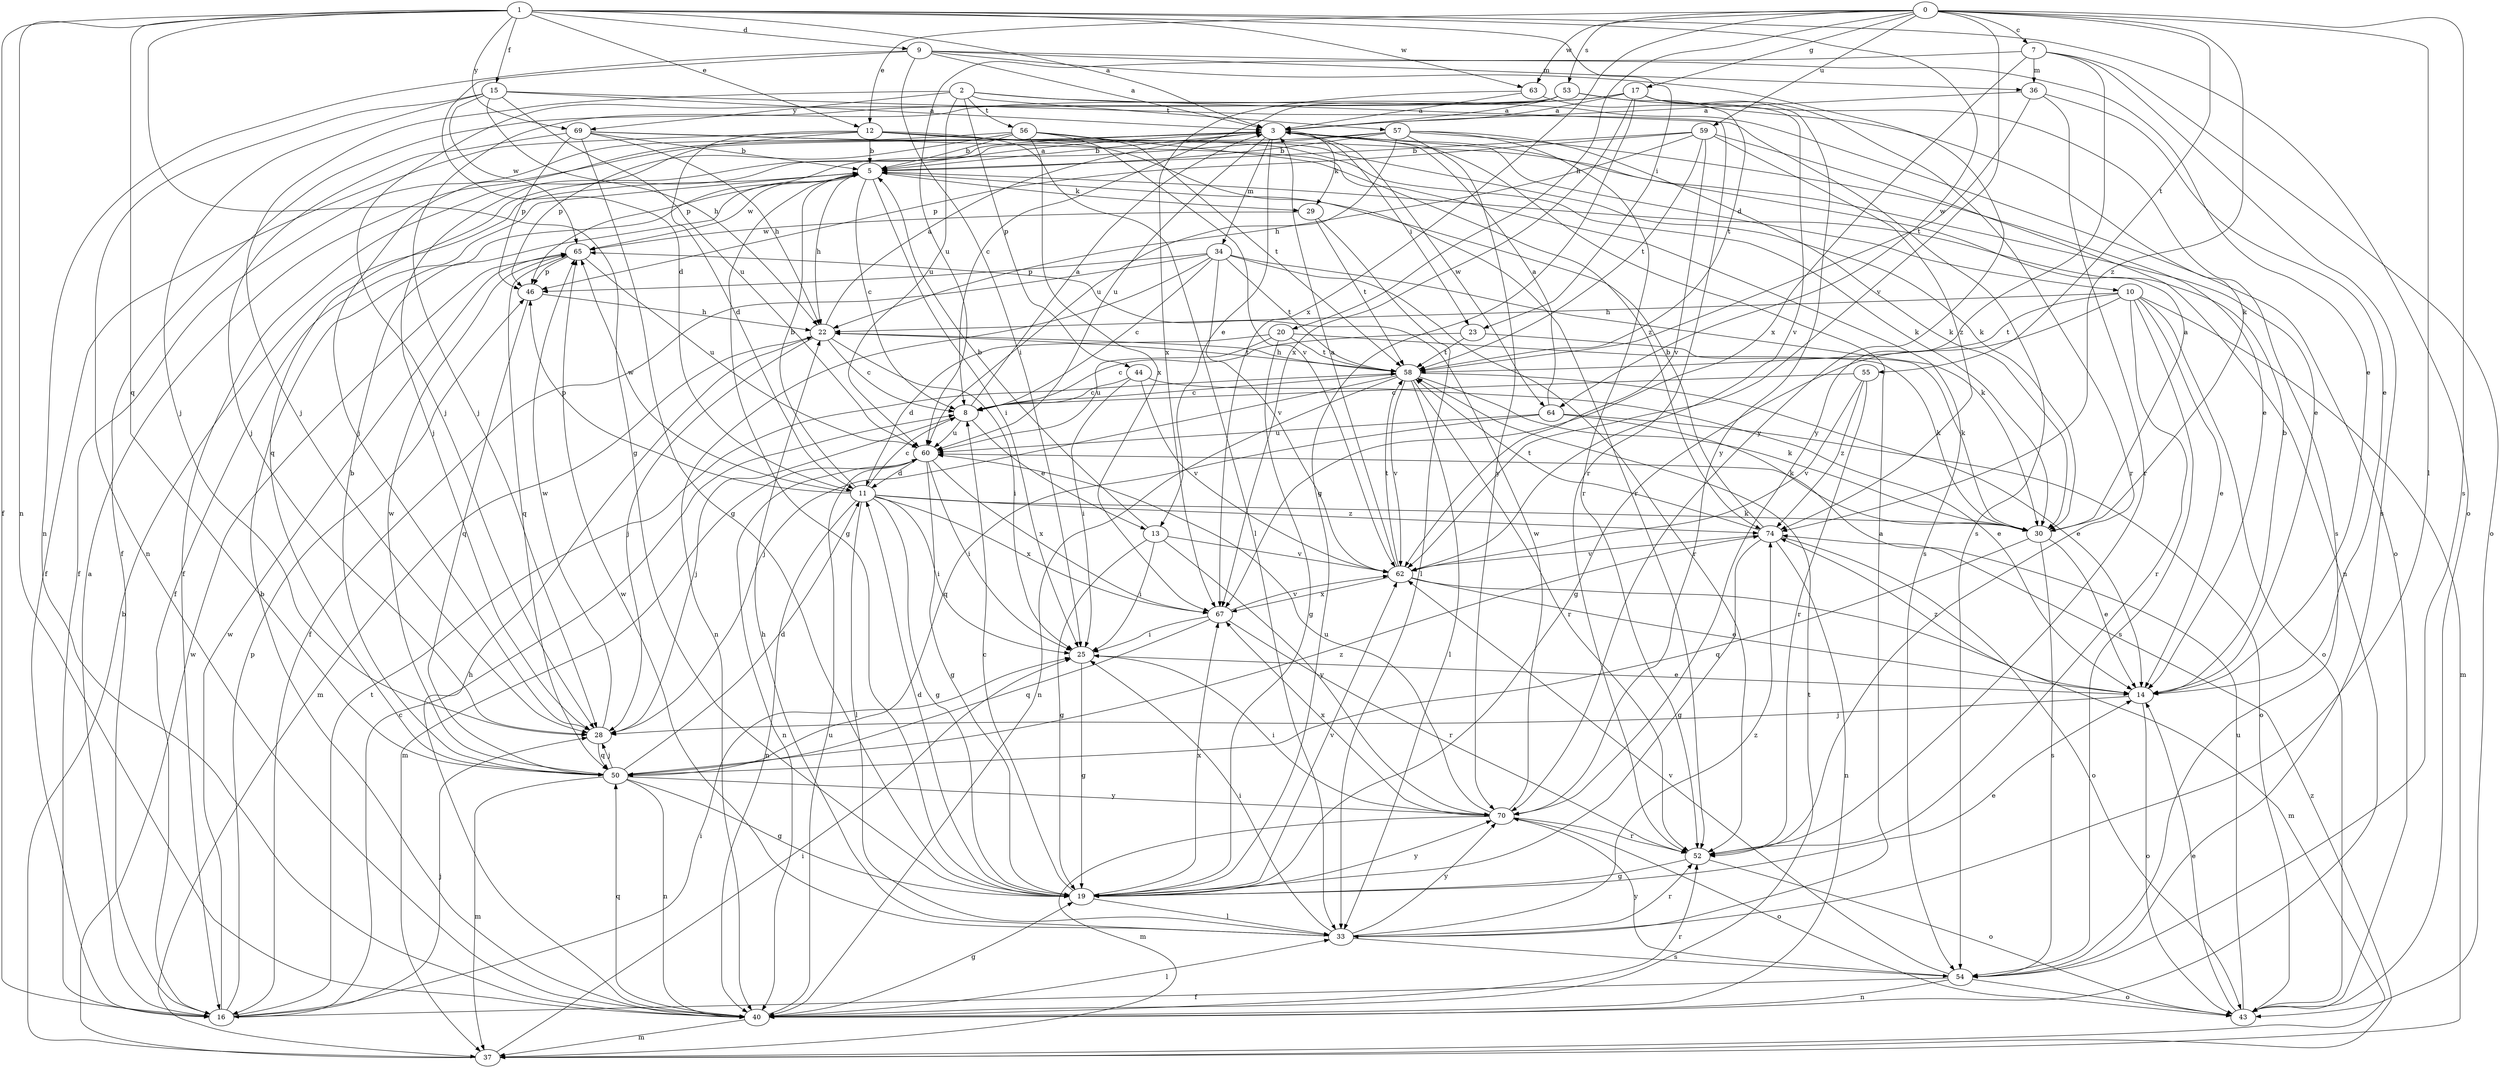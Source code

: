 strict digraph  {
0;
1;
2;
3;
5;
7;
8;
9;
10;
11;
12;
13;
14;
15;
16;
17;
19;
20;
22;
23;
25;
28;
29;
30;
33;
34;
36;
37;
40;
43;
44;
46;
50;
52;
53;
54;
55;
56;
57;
58;
59;
60;
62;
63;
64;
65;
67;
69;
70;
74;
0 -> 7  [label=c];
0 -> 12  [label=e];
0 -> 17  [label=g];
0 -> 20  [label=h];
0 -> 33  [label=l];
0 -> 53  [label=s];
0 -> 54  [label=s];
0 -> 55  [label=t];
0 -> 59  [label=u];
0 -> 62  [label=v];
0 -> 63  [label=w];
0 -> 67  [label=x];
0 -> 74  [label=z];
1 -> 3  [label=a];
1 -> 9  [label=d];
1 -> 12  [label=e];
1 -> 15  [label=f];
1 -> 16  [label=f];
1 -> 19  [label=g];
1 -> 23  [label=i];
1 -> 40  [label=n];
1 -> 43  [label=o];
1 -> 50  [label=q];
1 -> 63  [label=w];
1 -> 64  [label=w];
1 -> 69  [label=y];
2 -> 28  [label=j];
2 -> 43  [label=o];
2 -> 44  [label=p];
2 -> 54  [label=s];
2 -> 56  [label=t];
2 -> 57  [label=t];
2 -> 60  [label=u];
2 -> 69  [label=y];
3 -> 5  [label=b];
3 -> 10  [label=d];
3 -> 13  [label=e];
3 -> 16  [label=f];
3 -> 23  [label=i];
3 -> 28  [label=j];
3 -> 29  [label=k];
3 -> 34  [label=m];
3 -> 60  [label=u];
3 -> 64  [label=w];
5 -> 3  [label=a];
5 -> 8  [label=c];
5 -> 16  [label=f];
5 -> 19  [label=g];
5 -> 22  [label=h];
5 -> 25  [label=i];
5 -> 29  [label=k];
5 -> 65  [label=w];
7 -> 36  [label=m];
7 -> 43  [label=o];
7 -> 54  [label=s];
7 -> 60  [label=u];
7 -> 67  [label=x];
7 -> 70  [label=y];
8 -> 3  [label=a];
8 -> 13  [label=e];
8 -> 28  [label=j];
8 -> 60  [label=u];
9 -> 3  [label=a];
9 -> 11  [label=d];
9 -> 14  [label=e];
9 -> 25  [label=i];
9 -> 36  [label=m];
9 -> 40  [label=n];
9 -> 70  [label=y];
10 -> 14  [label=e];
10 -> 19  [label=g];
10 -> 22  [label=h];
10 -> 37  [label=m];
10 -> 43  [label=o];
10 -> 52  [label=r];
10 -> 54  [label=s];
10 -> 58  [label=t];
11 -> 5  [label=b];
11 -> 8  [label=c];
11 -> 19  [label=g];
11 -> 25  [label=i];
11 -> 30  [label=k];
11 -> 33  [label=l];
11 -> 40  [label=n];
11 -> 46  [label=p];
11 -> 65  [label=w];
11 -> 67  [label=x];
11 -> 74  [label=z];
12 -> 5  [label=b];
12 -> 11  [label=d];
12 -> 14  [label=e];
12 -> 16  [label=f];
12 -> 28  [label=j];
12 -> 30  [label=k];
12 -> 33  [label=l];
12 -> 52  [label=r];
13 -> 5  [label=b];
13 -> 19  [label=g];
13 -> 25  [label=i];
13 -> 62  [label=v];
13 -> 70  [label=y];
14 -> 5  [label=b];
14 -> 28  [label=j];
14 -> 43  [label=o];
14 -> 74  [label=z];
15 -> 3  [label=a];
15 -> 22  [label=h];
15 -> 28  [label=j];
15 -> 40  [label=n];
15 -> 52  [label=r];
15 -> 60  [label=u];
15 -> 65  [label=w];
16 -> 3  [label=a];
16 -> 8  [label=c];
16 -> 25  [label=i];
16 -> 28  [label=j];
16 -> 46  [label=p];
16 -> 58  [label=t];
16 -> 65  [label=w];
17 -> 3  [label=a];
17 -> 16  [label=f];
17 -> 19  [label=g];
17 -> 28  [label=j];
17 -> 52  [label=r];
17 -> 62  [label=v];
17 -> 67  [label=x];
17 -> 70  [label=y];
19 -> 8  [label=c];
19 -> 11  [label=d];
19 -> 14  [label=e];
19 -> 33  [label=l];
19 -> 62  [label=v];
19 -> 67  [label=x];
19 -> 70  [label=y];
20 -> 11  [label=d];
20 -> 19  [label=g];
20 -> 30  [label=k];
20 -> 58  [label=t];
20 -> 60  [label=u];
22 -> 3  [label=a];
22 -> 8  [label=c];
22 -> 25  [label=i];
22 -> 28  [label=j];
22 -> 37  [label=m];
22 -> 58  [label=t];
23 -> 8  [label=c];
23 -> 30  [label=k];
23 -> 58  [label=t];
25 -> 14  [label=e];
25 -> 19  [label=g];
28 -> 50  [label=q];
28 -> 65  [label=w];
29 -> 33  [label=l];
29 -> 58  [label=t];
29 -> 65  [label=w];
30 -> 3  [label=a];
30 -> 14  [label=e];
30 -> 50  [label=q];
30 -> 54  [label=s];
33 -> 3  [label=a];
33 -> 22  [label=h];
33 -> 25  [label=i];
33 -> 52  [label=r];
33 -> 54  [label=s];
33 -> 65  [label=w];
33 -> 70  [label=y];
33 -> 74  [label=z];
34 -> 8  [label=c];
34 -> 16  [label=f];
34 -> 30  [label=k];
34 -> 40  [label=n];
34 -> 46  [label=p];
34 -> 52  [label=r];
34 -> 58  [label=t];
34 -> 62  [label=v];
36 -> 3  [label=a];
36 -> 14  [label=e];
36 -> 52  [label=r];
36 -> 58  [label=t];
37 -> 5  [label=b];
37 -> 25  [label=i];
37 -> 65  [label=w];
37 -> 74  [label=z];
40 -> 5  [label=b];
40 -> 19  [label=g];
40 -> 22  [label=h];
40 -> 33  [label=l];
40 -> 37  [label=m];
40 -> 50  [label=q];
40 -> 52  [label=r];
40 -> 58  [label=t];
40 -> 60  [label=u];
43 -> 14  [label=e];
43 -> 60  [label=u];
44 -> 8  [label=c];
44 -> 14  [label=e];
44 -> 25  [label=i];
44 -> 62  [label=v];
46 -> 22  [label=h];
46 -> 50  [label=q];
50 -> 5  [label=b];
50 -> 11  [label=d];
50 -> 19  [label=g];
50 -> 28  [label=j];
50 -> 37  [label=m];
50 -> 40  [label=n];
50 -> 65  [label=w];
50 -> 70  [label=y];
50 -> 74  [label=z];
52 -> 19  [label=g];
52 -> 43  [label=o];
53 -> 3  [label=a];
53 -> 8  [label=c];
53 -> 28  [label=j];
53 -> 54  [label=s];
53 -> 58  [label=t];
54 -> 16  [label=f];
54 -> 40  [label=n];
54 -> 43  [label=o];
54 -> 62  [label=v];
54 -> 70  [label=y];
55 -> 8  [label=c];
55 -> 52  [label=r];
55 -> 62  [label=v];
55 -> 74  [label=z];
56 -> 5  [label=b];
56 -> 16  [label=f];
56 -> 46  [label=p];
56 -> 58  [label=t];
56 -> 62  [label=v];
56 -> 67  [label=x];
56 -> 74  [label=z];
57 -> 5  [label=b];
57 -> 14  [label=e];
57 -> 30  [label=k];
57 -> 46  [label=p];
57 -> 50  [label=q];
57 -> 52  [label=r];
57 -> 60  [label=u];
57 -> 70  [label=y];
58 -> 8  [label=c];
58 -> 14  [label=e];
58 -> 22  [label=h];
58 -> 28  [label=j];
58 -> 30  [label=k];
58 -> 33  [label=l];
58 -> 40  [label=n];
58 -> 52  [label=r];
58 -> 62  [label=v];
59 -> 5  [label=b];
59 -> 22  [label=h];
59 -> 40  [label=n];
59 -> 46  [label=p];
59 -> 58  [label=t];
59 -> 62  [label=v];
59 -> 74  [label=z];
60 -> 11  [label=d];
60 -> 19  [label=g];
60 -> 25  [label=i];
60 -> 37  [label=m];
60 -> 40  [label=n];
60 -> 67  [label=x];
62 -> 3  [label=a];
62 -> 14  [label=e];
62 -> 37  [label=m];
62 -> 58  [label=t];
62 -> 67  [label=x];
63 -> 3  [label=a];
63 -> 30  [label=k];
63 -> 67  [label=x];
64 -> 3  [label=a];
64 -> 30  [label=k];
64 -> 43  [label=o];
64 -> 50  [label=q];
64 -> 60  [label=u];
65 -> 46  [label=p];
65 -> 50  [label=q];
65 -> 60  [label=u];
67 -> 25  [label=i];
67 -> 50  [label=q];
67 -> 52  [label=r];
67 -> 62  [label=v];
69 -> 5  [label=b];
69 -> 19  [label=g];
69 -> 22  [label=h];
69 -> 28  [label=j];
69 -> 30  [label=k];
69 -> 46  [label=p];
69 -> 54  [label=s];
70 -> 25  [label=i];
70 -> 37  [label=m];
70 -> 43  [label=o];
70 -> 52  [label=r];
70 -> 60  [label=u];
70 -> 65  [label=w];
70 -> 67  [label=x];
74 -> 5  [label=b];
74 -> 19  [label=g];
74 -> 40  [label=n];
74 -> 43  [label=o];
74 -> 58  [label=t];
74 -> 62  [label=v];
}
